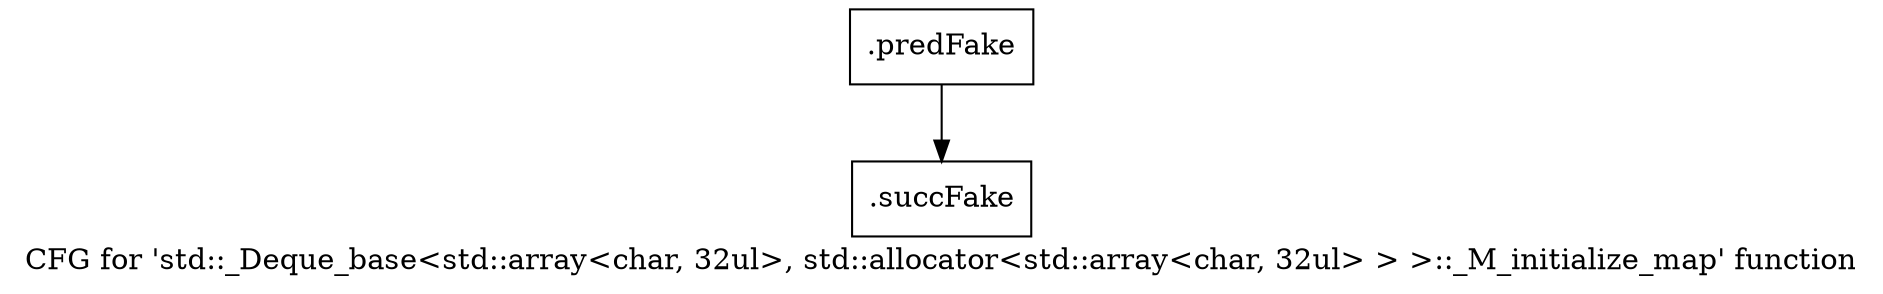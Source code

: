 digraph "CFG for 'std::_Deque_base\<std::array\<char, 32ul\>, std::allocator\<std::array\<char, 32ul\> \> \>::_M_initialize_map' function" {
	label="CFG for 'std::_Deque_base\<std::array\<char, 32ul\>, std::allocator\<std::array\<char, 32ul\> \> \>::_M_initialize_map' function";

	Node0x59323c0 [shape=record,filename="",linenumber="",label="{.predFake}"];
	Node0x59323c0 -> Node0x609ccf0[ callList="" memoryops="" filename="/mnt/xilinx/Vitis_HLS/2021.2/tps/lnx64/gcc-6.2.0/lib/gcc/x86_64-pc-linux-gnu/6.2.0/../../../../include/c++/6.2.0/bits/stl_deque.h" execusionnum="1"];
	Node0x609ccf0 [shape=record,filename="/mnt/xilinx/Vitis_HLS/2021.2/tps/lnx64/gcc-6.2.0/lib/gcc/x86_64-pc-linux-gnu/6.2.0/../../../../include/c++/6.2.0/bits/stl_deque.h",linenumber="714",label="{.succFake}"];
}
